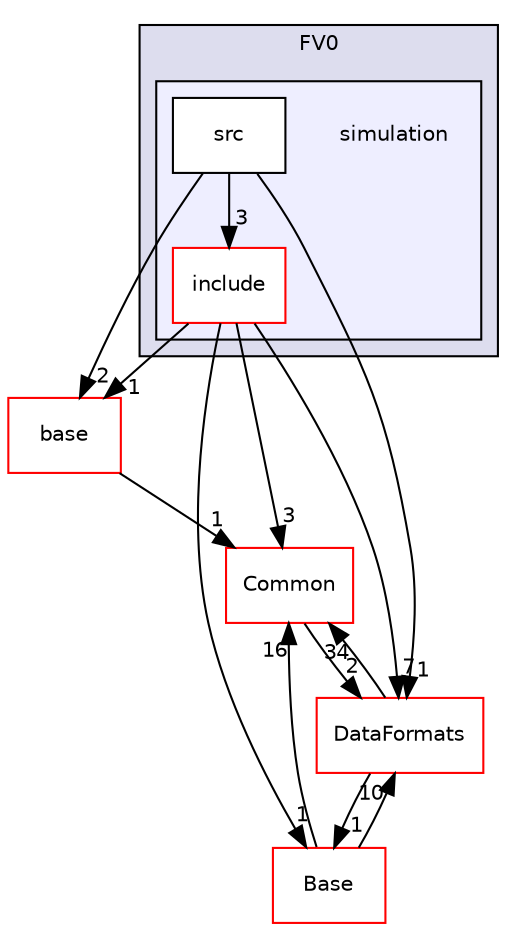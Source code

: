 digraph "/home/travis/build/AliceO2Group/AliceO2/Detectors/FIT/FV0/simulation" {
  bgcolor=transparent;
  compound=true
  node [ fontsize="10", fontname="Helvetica"];
  edge [ labelfontsize="10", labelfontname="Helvetica"];
  subgraph clusterdir_47779a59737632a3da2336a4e8799b86 {
    graph [ bgcolor="#ddddee", pencolor="black", label="FV0" fontname="Helvetica", fontsize="10", URL="dir_47779a59737632a3da2336a4e8799b86.html"]
  subgraph clusterdir_983acab3c3c5bf8a33c0d17787e8e0cc {
    graph [ bgcolor="#eeeeff", pencolor="black", label="" URL="dir_983acab3c3c5bf8a33c0d17787e8e0cc.html"];
    dir_983acab3c3c5bf8a33c0d17787e8e0cc [shape=plaintext label="simulation"];
    dir_c0c6630fad4b46739bc70a378b9fe86d [shape=box label="include" color="red" fillcolor="white" style="filled" URL="dir_c0c6630fad4b46739bc70a378b9fe86d.html"];
    dir_b3514b2d873932080e2b0b83e55d4577 [shape=box label="src" color="black" fillcolor="white" style="filled" URL="dir_b3514b2d873932080e2b0b83e55d4577.html"];
  }
  }
  dir_4ab6b4cc6a7edbff49100e9123df213f [shape=box label="Common" color="red" URL="dir_4ab6b4cc6a7edbff49100e9123df213f.html"];
  dir_37c90836491b695b472bf98d1be8336b [shape=box label="Base" color="red" URL="dir_37c90836491b695b472bf98d1be8336b.html"];
  dir_33a453ce68726fac67bcc8248d4ab430 [shape=box label="base" color="red" URL="dir_33a453ce68726fac67bcc8248d4ab430.html"];
  dir_2171f7ec022c5423887b07c69b2f5b48 [shape=box label="DataFormats" color="red" URL="dir_2171f7ec022c5423887b07c69b2f5b48.html"];
  dir_c0c6630fad4b46739bc70a378b9fe86d->dir_4ab6b4cc6a7edbff49100e9123df213f [headlabel="3", labeldistance=1.5 headhref="dir_000175_000027.html"];
  dir_c0c6630fad4b46739bc70a378b9fe86d->dir_37c90836491b695b472bf98d1be8336b [headlabel="1", labeldistance=1.5 headhref="dir_000175_000273.html"];
  dir_c0c6630fad4b46739bc70a378b9fe86d->dir_33a453ce68726fac67bcc8248d4ab430 [headlabel="1", labeldistance=1.5 headhref="dir_000175_000331.html"];
  dir_c0c6630fad4b46739bc70a378b9fe86d->dir_2171f7ec022c5423887b07c69b2f5b48 [headlabel="7", labeldistance=1.5 headhref="dir_000175_000076.html"];
  dir_4ab6b4cc6a7edbff49100e9123df213f->dir_2171f7ec022c5423887b07c69b2f5b48 [headlabel="2", labeldistance=1.5 headhref="dir_000027_000076.html"];
  dir_37c90836491b695b472bf98d1be8336b->dir_4ab6b4cc6a7edbff49100e9123df213f [headlabel="16", labeldistance=1.5 headhref="dir_000273_000027.html"];
  dir_37c90836491b695b472bf98d1be8336b->dir_2171f7ec022c5423887b07c69b2f5b48 [headlabel="10", labeldistance=1.5 headhref="dir_000273_000076.html"];
  dir_b3514b2d873932080e2b0b83e55d4577->dir_c0c6630fad4b46739bc70a378b9fe86d [headlabel="3", labeldistance=1.5 headhref="dir_000316_000175.html"];
  dir_b3514b2d873932080e2b0b83e55d4577->dir_33a453ce68726fac67bcc8248d4ab430 [headlabel="2", labeldistance=1.5 headhref="dir_000316_000331.html"];
  dir_b3514b2d873932080e2b0b83e55d4577->dir_2171f7ec022c5423887b07c69b2f5b48 [headlabel="1", labeldistance=1.5 headhref="dir_000316_000076.html"];
  dir_33a453ce68726fac67bcc8248d4ab430->dir_4ab6b4cc6a7edbff49100e9123df213f [headlabel="1", labeldistance=1.5 headhref="dir_000331_000027.html"];
  dir_2171f7ec022c5423887b07c69b2f5b48->dir_4ab6b4cc6a7edbff49100e9123df213f [headlabel="34", labeldistance=1.5 headhref="dir_000076_000027.html"];
  dir_2171f7ec022c5423887b07c69b2f5b48->dir_37c90836491b695b472bf98d1be8336b [headlabel="1", labeldistance=1.5 headhref="dir_000076_000273.html"];
}
